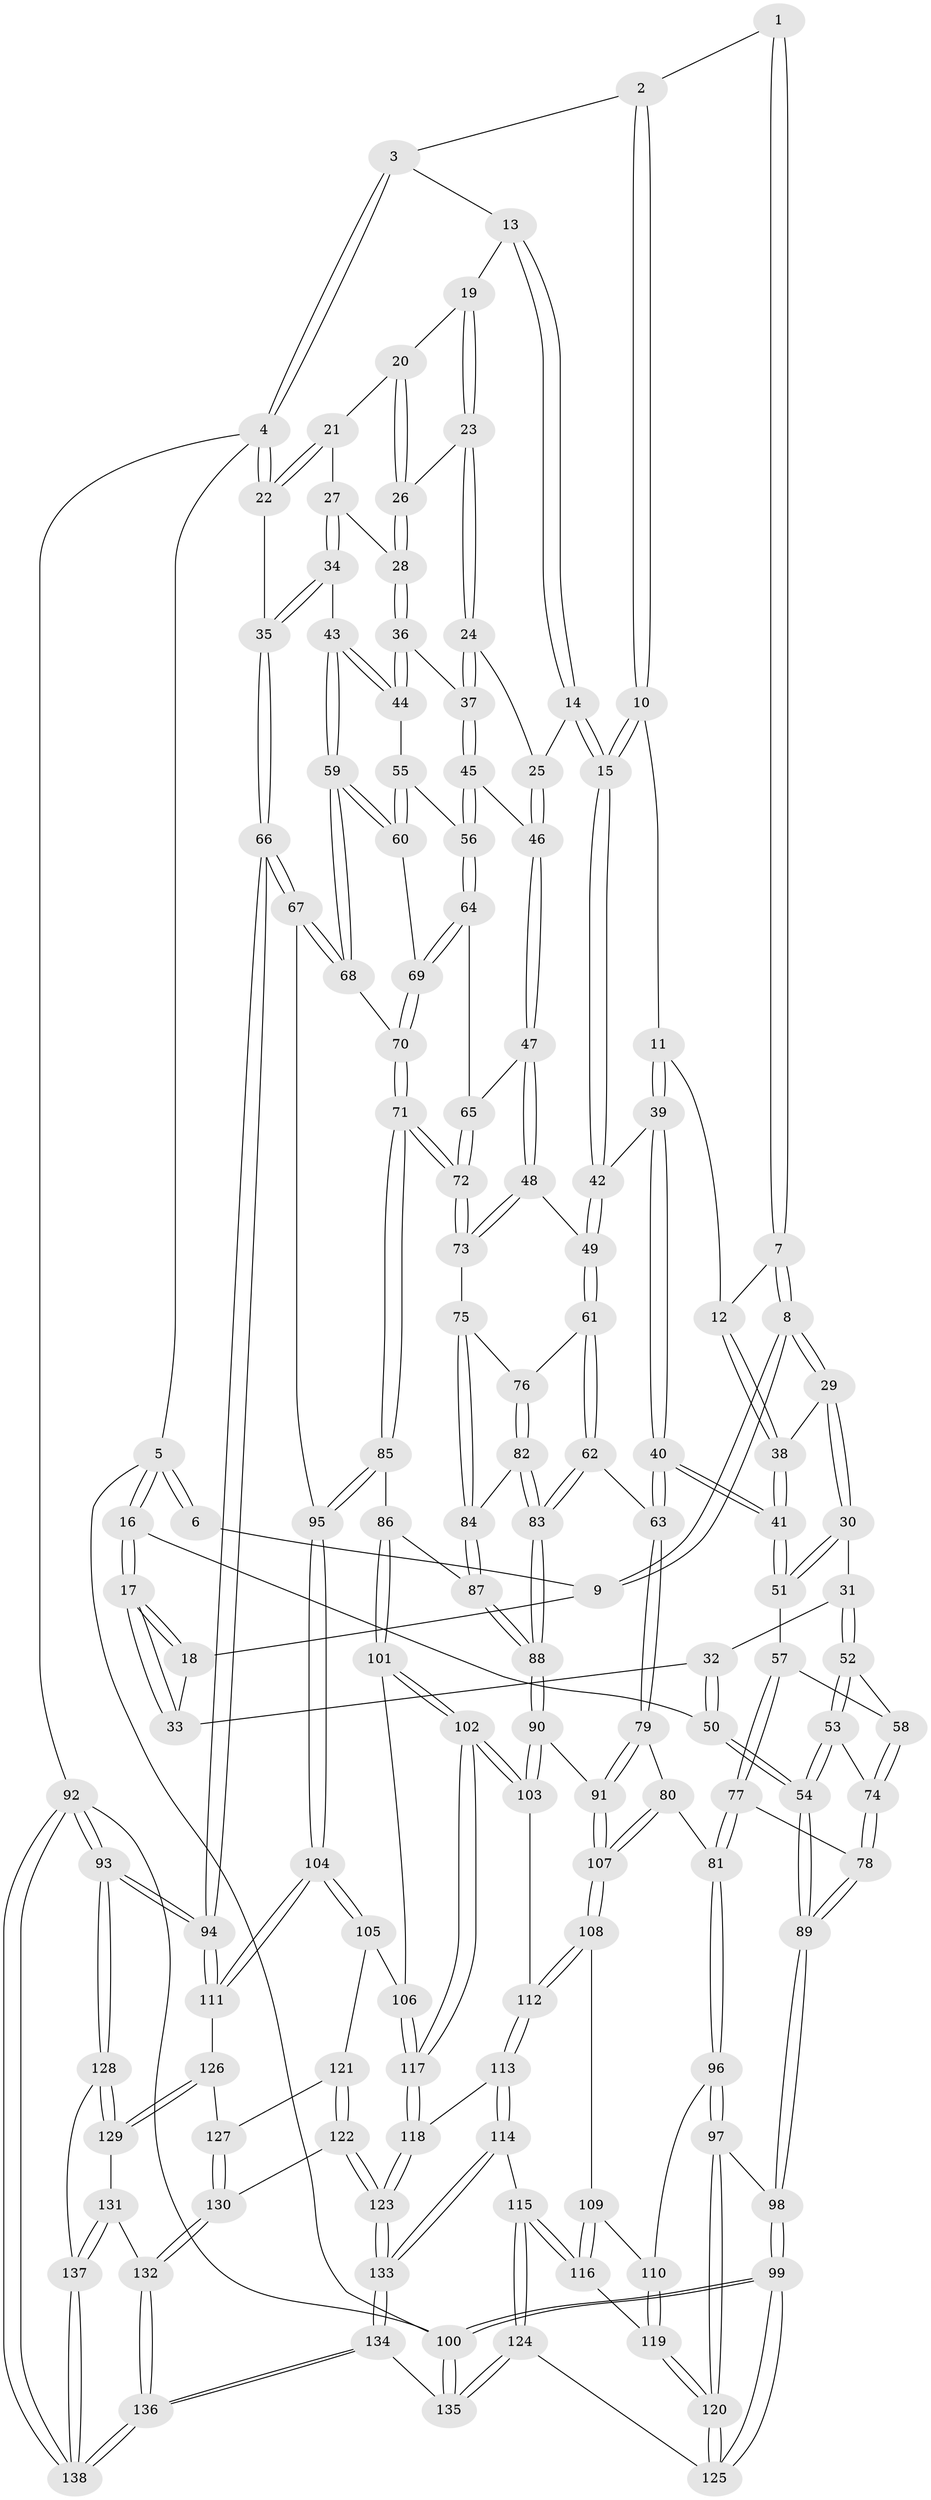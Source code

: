// coarse degree distribution, {4: 0.34146341463414637, 5: 0.14634146341463414, 3: 0.2682926829268293, 2: 0.07317073170731707, 6: 0.07317073170731707, 9: 0.024390243902439025, 7: 0.04878048780487805, 10: 0.024390243902439025}
// Generated by graph-tools (version 1.1) at 2025/06/03/04/25 22:06:30]
// undirected, 138 vertices, 342 edges
graph export_dot {
graph [start="1"]
  node [color=gray90,style=filled];
  1 [pos="+0.3237872195693487+0"];
  2 [pos="+0.42567611426124585+0"];
  3 [pos="+0.7171627154420667+0"];
  4 [pos="+1+0"];
  5 [pos="+0+0"];
  6 [pos="+0.13266732792644914+0"];
  7 [pos="+0.280386367315171+0.09754201215722784"];
  8 [pos="+0.1818646178690083+0.1355521270777593"];
  9 [pos="+0.12401977780455505+0"];
  10 [pos="+0.44623579505048994+0"];
  11 [pos="+0.39066675390178995+0.11968180014998513"];
  12 [pos="+0.3268382891787293+0.12013945654686986"];
  13 [pos="+0.7190722321913182+0"];
  14 [pos="+0.6195868069642169+0.12137198171153621"];
  15 [pos="+0.572753239566306+0.14370587370057541"];
  16 [pos="+0+0.08640182267455475"];
  17 [pos="+0+0.08901140421516951"];
  18 [pos="+0.04865398786281894+0.0580429721902562"];
  19 [pos="+0.7686384130906402+0"];
  20 [pos="+0.8756427518501929+0.057033014543985606"];
  21 [pos="+0.8941138327016281+0.058766011090749797"];
  22 [pos="+1+0"];
  23 [pos="+0.774709192929408+0.09336738294968011"];
  24 [pos="+0.6963131645820746+0.14033426002995533"];
  25 [pos="+0.6285267946099115+0.12436003214869812"];
  26 [pos="+0.8184722292994054+0.12383285587899878"];
  27 [pos="+0.9186642457396007+0.12044513428598125"];
  28 [pos="+0.8277105339624081+0.14041325972814123"];
  29 [pos="+0.17155159235641643+0.15295515658863776"];
  30 [pos="+0.16727120745005084+0.15913616349518986"];
  31 [pos="+0.10915232837407252+0.1668671968070261"];
  32 [pos="+0.10093780349264674+0.1634789193414264"];
  33 [pos="+0.07487643099641593+0.13769234453398624"];
  34 [pos="+1+0.17336348011251188"];
  35 [pos="+1+0.10976944448302775"];
  36 [pos="+0.8282843739588746+0.1869428077195425"];
  37 [pos="+0.7384275278014786+0.21088244004495035"];
  38 [pos="+0.3116370719717565+0.19271409695299405"];
  39 [pos="+0.45619564120182293+0.20094791426243067"];
  40 [pos="+0.36700086944680593+0.3152465260430903"];
  41 [pos="+0.3153192588344772+0.2915338054469441"];
  42 [pos="+0.5413510331896194+0.19056084498932283"];
  43 [pos="+0.9160265063115879+0.23943912374411463"];
  44 [pos="+0.8640839215518527+0.2295972964431321"];
  45 [pos="+0.7285646658687678+0.24802900340467965"];
  46 [pos="+0.6934743070993039+0.2643962438519624"];
  47 [pos="+0.6647443232457059+0.2843450627738905"];
  48 [pos="+0.6356692886855848+0.3013550280274436"];
  49 [pos="+0.55056629111215+0.20844362967157426"];
  50 [pos="+0+0.28937468507066094"];
  51 [pos="+0.22689179284062602+0.28146893443997456"];
  52 [pos="+0.06746702377986359+0.2737447699194503"];
  53 [pos="+0+0.3443203248503075"];
  54 [pos="+0+0.41865448791111015"];
  55 [pos="+0.8316175153344466+0.2656964188526367"];
  56 [pos="+0.7623965774783911+0.2803017982004086"];
  57 [pos="+0.21731225647597477+0.29260929823738124"];
  58 [pos="+0.17065606974347336+0.30571705126583665"];
  59 [pos="+0.926339172027679+0.3530525031047605"];
  60 [pos="+0.8316467886122221+0.344407627904477"];
  61 [pos="+0.5151059718492452+0.3455359104116505"];
  62 [pos="+0.46336899925759584+0.36335080320073604"];
  63 [pos="+0.3779270729438567+0.35019122655138907"];
  64 [pos="+0.7637060556397153+0.30831609307593877"];
  65 [pos="+0.7424991887030009+0.3236239049092137"];
  66 [pos="+1+0.44932079219274634"];
  67 [pos="+0.9891610777813487+0.41997931931446314"];
  68 [pos="+0.9526776344702159+0.38937204324635544"];
  69 [pos="+0.8042585001047629+0.36100136704298497"];
  70 [pos="+0.7746509928534276+0.4315995907687696"];
  71 [pos="+0.7588234762735069+0.45153580696689294"];
  72 [pos="+0.6985870579617686+0.3729146957961942"];
  73 [pos="+0.6362755459716771+0.3337774222488661"];
  74 [pos="+0.11005566241552935+0.3541705556855753"];
  75 [pos="+0.6195985430223359+0.35242677586359755"];
  76 [pos="+0.5328086790148964+0.353011883147644"];
  77 [pos="+0.19302772825971803+0.43927093053033106"];
  78 [pos="+0.15191089951629116+0.41568329864490383"];
  79 [pos="+0.3594275163561478+0.4370626340641716"];
  80 [pos="+0.22753719344248838+0.4891452473005802"];
  81 [pos="+0.2127265291321822+0.4876753466690378"];
  82 [pos="+0.5431349512459812+0.42259162880224743"];
  83 [pos="+0.5254702738586402+0.4400112790004221"];
  84 [pos="+0.6065421062710032+0.3964804479438044"];
  85 [pos="+0.7573361469474852+0.46751995535845575"];
  86 [pos="+0.7087743336474398+0.5001016204743902"];
  87 [pos="+0.631316213464988+0.4721913931777907"];
  88 [pos="+0.5121484920292853+0.525312657375934"];
  89 [pos="+0+0.4380781421229836"];
  90 [pos="+0.4929115923974314+0.550930080766787"];
  91 [pos="+0.4245602492149931+0.5193342900249733"];
  92 [pos="+1+1"];
  93 [pos="+1+0.9426137816465455"];
  94 [pos="+1+0.6421214027626971"];
  95 [pos="+0.8537697126736234+0.5326198728829175"];
  96 [pos="+0.08772636264718575+0.588476415199977"];
  97 [pos="+0+0.5723306682835572"];
  98 [pos="+0+0.5696398103896031"];
  99 [pos="+0+1"];
  100 [pos="+0+1"];
  101 [pos="+0.7068049028919412+0.5065634618517324"];
  102 [pos="+0.5298380954870135+0.6343751510525351"];
  103 [pos="+0.5158241004899626+0.6120830582048944"];
  104 [pos="+0.8807295360006089+0.6615482169139518"];
  105 [pos="+0.7552402925676159+0.6820098511223924"];
  106 [pos="+0.7144343460639705+0.6610443152950062"];
  107 [pos="+0.30963052722346573+0.6257416643719742"];
  108 [pos="+0.30775931908319276+0.6426843157547238"];
  109 [pos="+0.2696774149694875+0.653918137645932"];
  110 [pos="+0.14523211870701672+0.6514710932296159"];
  111 [pos="+0.9004231642896756+0.6742136388252463"];
  112 [pos="+0.3233027604161812+0.6613910787905012"];
  113 [pos="+0.36382625811688624+0.7709048819613988"];
  114 [pos="+0.3610308170441402+0.7764819391582404"];
  115 [pos="+0.30528661702831783+0.8238443493076425"];
  116 [pos="+0.23915312883465223+0.7471608474658843"];
  117 [pos="+0.5468427179147303+0.6856059831478376"];
  118 [pos="+0.5446679909473542+0.6928076821604459"];
  119 [pos="+0.15849667929297095+0.7134485698323743"];
  120 [pos="+0.12980845020215587+0.8071816690975349"];
  121 [pos="+0.746580098935022+0.7255505622379225"];
  122 [pos="+0.6938256282520937+0.8446117063350671"];
  123 [pos="+0.5999671388944373+0.8826693255354242"];
  124 [pos="+0.2804089521800282+0.871453933260543"];
  125 [pos="+0.13370787027624206+0.8831166246898482"];
  126 [pos="+0.8896066793564219+0.7642899533735853"];
  127 [pos="+0.807189226102066+0.8166040029177656"];
  128 [pos="+1+0.893004544006506"];
  129 [pos="+0.9208944047117451+0.8604275211758693"];
  130 [pos="+0.7763770607850409+0.861229640251623"];
  131 [pos="+0.9014729116425256+0.8802495026425092"];
  132 [pos="+0.8135505063268288+0.9040055501089131"];
  133 [pos="+0.5666749628265041+0.9705240888927988"];
  134 [pos="+0.5476571982762278+1"];
  135 [pos="+0.4342707955418345+1"];
  136 [pos="+0.7546427476264982+1"];
  137 [pos="+0.9073906533318175+0.9722449543720422"];
  138 [pos="+0.8407546903426786+1"];
  1 -- 2;
  1 -- 7;
  1 -- 7;
  2 -- 3;
  2 -- 10;
  2 -- 10;
  3 -- 4;
  3 -- 4;
  3 -- 13;
  4 -- 5;
  4 -- 22;
  4 -- 22;
  4 -- 92;
  5 -- 6;
  5 -- 6;
  5 -- 16;
  5 -- 16;
  5 -- 100;
  6 -- 9;
  7 -- 8;
  7 -- 8;
  7 -- 12;
  8 -- 9;
  8 -- 9;
  8 -- 29;
  8 -- 29;
  9 -- 18;
  10 -- 11;
  10 -- 15;
  10 -- 15;
  11 -- 12;
  11 -- 39;
  11 -- 39;
  12 -- 38;
  12 -- 38;
  13 -- 14;
  13 -- 14;
  13 -- 19;
  14 -- 15;
  14 -- 15;
  14 -- 25;
  15 -- 42;
  15 -- 42;
  16 -- 17;
  16 -- 17;
  16 -- 50;
  17 -- 18;
  17 -- 18;
  17 -- 33;
  17 -- 33;
  18 -- 33;
  19 -- 20;
  19 -- 23;
  19 -- 23;
  20 -- 21;
  20 -- 26;
  20 -- 26;
  21 -- 22;
  21 -- 22;
  21 -- 27;
  22 -- 35;
  23 -- 24;
  23 -- 24;
  23 -- 26;
  24 -- 25;
  24 -- 37;
  24 -- 37;
  25 -- 46;
  25 -- 46;
  26 -- 28;
  26 -- 28;
  27 -- 28;
  27 -- 34;
  27 -- 34;
  28 -- 36;
  28 -- 36;
  29 -- 30;
  29 -- 30;
  29 -- 38;
  30 -- 31;
  30 -- 51;
  30 -- 51;
  31 -- 32;
  31 -- 52;
  31 -- 52;
  32 -- 33;
  32 -- 50;
  32 -- 50;
  34 -- 35;
  34 -- 35;
  34 -- 43;
  35 -- 66;
  35 -- 66;
  36 -- 37;
  36 -- 44;
  36 -- 44;
  37 -- 45;
  37 -- 45;
  38 -- 41;
  38 -- 41;
  39 -- 40;
  39 -- 40;
  39 -- 42;
  40 -- 41;
  40 -- 41;
  40 -- 63;
  40 -- 63;
  41 -- 51;
  41 -- 51;
  42 -- 49;
  42 -- 49;
  43 -- 44;
  43 -- 44;
  43 -- 59;
  43 -- 59;
  44 -- 55;
  45 -- 46;
  45 -- 56;
  45 -- 56;
  46 -- 47;
  46 -- 47;
  47 -- 48;
  47 -- 48;
  47 -- 65;
  48 -- 49;
  48 -- 73;
  48 -- 73;
  49 -- 61;
  49 -- 61;
  50 -- 54;
  50 -- 54;
  51 -- 57;
  52 -- 53;
  52 -- 53;
  52 -- 58;
  53 -- 54;
  53 -- 54;
  53 -- 74;
  54 -- 89;
  54 -- 89;
  55 -- 56;
  55 -- 60;
  55 -- 60;
  56 -- 64;
  56 -- 64;
  57 -- 58;
  57 -- 77;
  57 -- 77;
  58 -- 74;
  58 -- 74;
  59 -- 60;
  59 -- 60;
  59 -- 68;
  59 -- 68;
  60 -- 69;
  61 -- 62;
  61 -- 62;
  61 -- 76;
  62 -- 63;
  62 -- 83;
  62 -- 83;
  63 -- 79;
  63 -- 79;
  64 -- 65;
  64 -- 69;
  64 -- 69;
  65 -- 72;
  65 -- 72;
  66 -- 67;
  66 -- 67;
  66 -- 94;
  66 -- 94;
  67 -- 68;
  67 -- 68;
  67 -- 95;
  68 -- 70;
  69 -- 70;
  69 -- 70;
  70 -- 71;
  70 -- 71;
  71 -- 72;
  71 -- 72;
  71 -- 85;
  71 -- 85;
  72 -- 73;
  72 -- 73;
  73 -- 75;
  74 -- 78;
  74 -- 78;
  75 -- 76;
  75 -- 84;
  75 -- 84;
  76 -- 82;
  76 -- 82;
  77 -- 78;
  77 -- 81;
  77 -- 81;
  78 -- 89;
  78 -- 89;
  79 -- 80;
  79 -- 91;
  79 -- 91;
  80 -- 81;
  80 -- 107;
  80 -- 107;
  81 -- 96;
  81 -- 96;
  82 -- 83;
  82 -- 83;
  82 -- 84;
  83 -- 88;
  83 -- 88;
  84 -- 87;
  84 -- 87;
  85 -- 86;
  85 -- 95;
  85 -- 95;
  86 -- 87;
  86 -- 101;
  86 -- 101;
  87 -- 88;
  87 -- 88;
  88 -- 90;
  88 -- 90;
  89 -- 98;
  89 -- 98;
  90 -- 91;
  90 -- 103;
  90 -- 103;
  91 -- 107;
  91 -- 107;
  92 -- 93;
  92 -- 93;
  92 -- 138;
  92 -- 138;
  92 -- 100;
  93 -- 94;
  93 -- 94;
  93 -- 128;
  93 -- 128;
  94 -- 111;
  94 -- 111;
  95 -- 104;
  95 -- 104;
  96 -- 97;
  96 -- 97;
  96 -- 110;
  97 -- 98;
  97 -- 120;
  97 -- 120;
  98 -- 99;
  98 -- 99;
  99 -- 100;
  99 -- 100;
  99 -- 125;
  99 -- 125;
  100 -- 135;
  100 -- 135;
  101 -- 102;
  101 -- 102;
  101 -- 106;
  102 -- 103;
  102 -- 103;
  102 -- 117;
  102 -- 117;
  103 -- 112;
  104 -- 105;
  104 -- 105;
  104 -- 111;
  104 -- 111;
  105 -- 106;
  105 -- 121;
  106 -- 117;
  106 -- 117;
  107 -- 108;
  107 -- 108;
  108 -- 109;
  108 -- 112;
  108 -- 112;
  109 -- 110;
  109 -- 116;
  109 -- 116;
  110 -- 119;
  110 -- 119;
  111 -- 126;
  112 -- 113;
  112 -- 113;
  113 -- 114;
  113 -- 114;
  113 -- 118;
  114 -- 115;
  114 -- 133;
  114 -- 133;
  115 -- 116;
  115 -- 116;
  115 -- 124;
  115 -- 124;
  116 -- 119;
  117 -- 118;
  117 -- 118;
  118 -- 123;
  118 -- 123;
  119 -- 120;
  119 -- 120;
  120 -- 125;
  120 -- 125;
  121 -- 122;
  121 -- 122;
  121 -- 127;
  122 -- 123;
  122 -- 123;
  122 -- 130;
  123 -- 133;
  123 -- 133;
  124 -- 125;
  124 -- 135;
  124 -- 135;
  126 -- 127;
  126 -- 129;
  126 -- 129;
  127 -- 130;
  127 -- 130;
  128 -- 129;
  128 -- 129;
  128 -- 137;
  129 -- 131;
  130 -- 132;
  130 -- 132;
  131 -- 132;
  131 -- 137;
  131 -- 137;
  132 -- 136;
  132 -- 136;
  133 -- 134;
  133 -- 134;
  134 -- 135;
  134 -- 136;
  134 -- 136;
  136 -- 138;
  136 -- 138;
  137 -- 138;
  137 -- 138;
}
